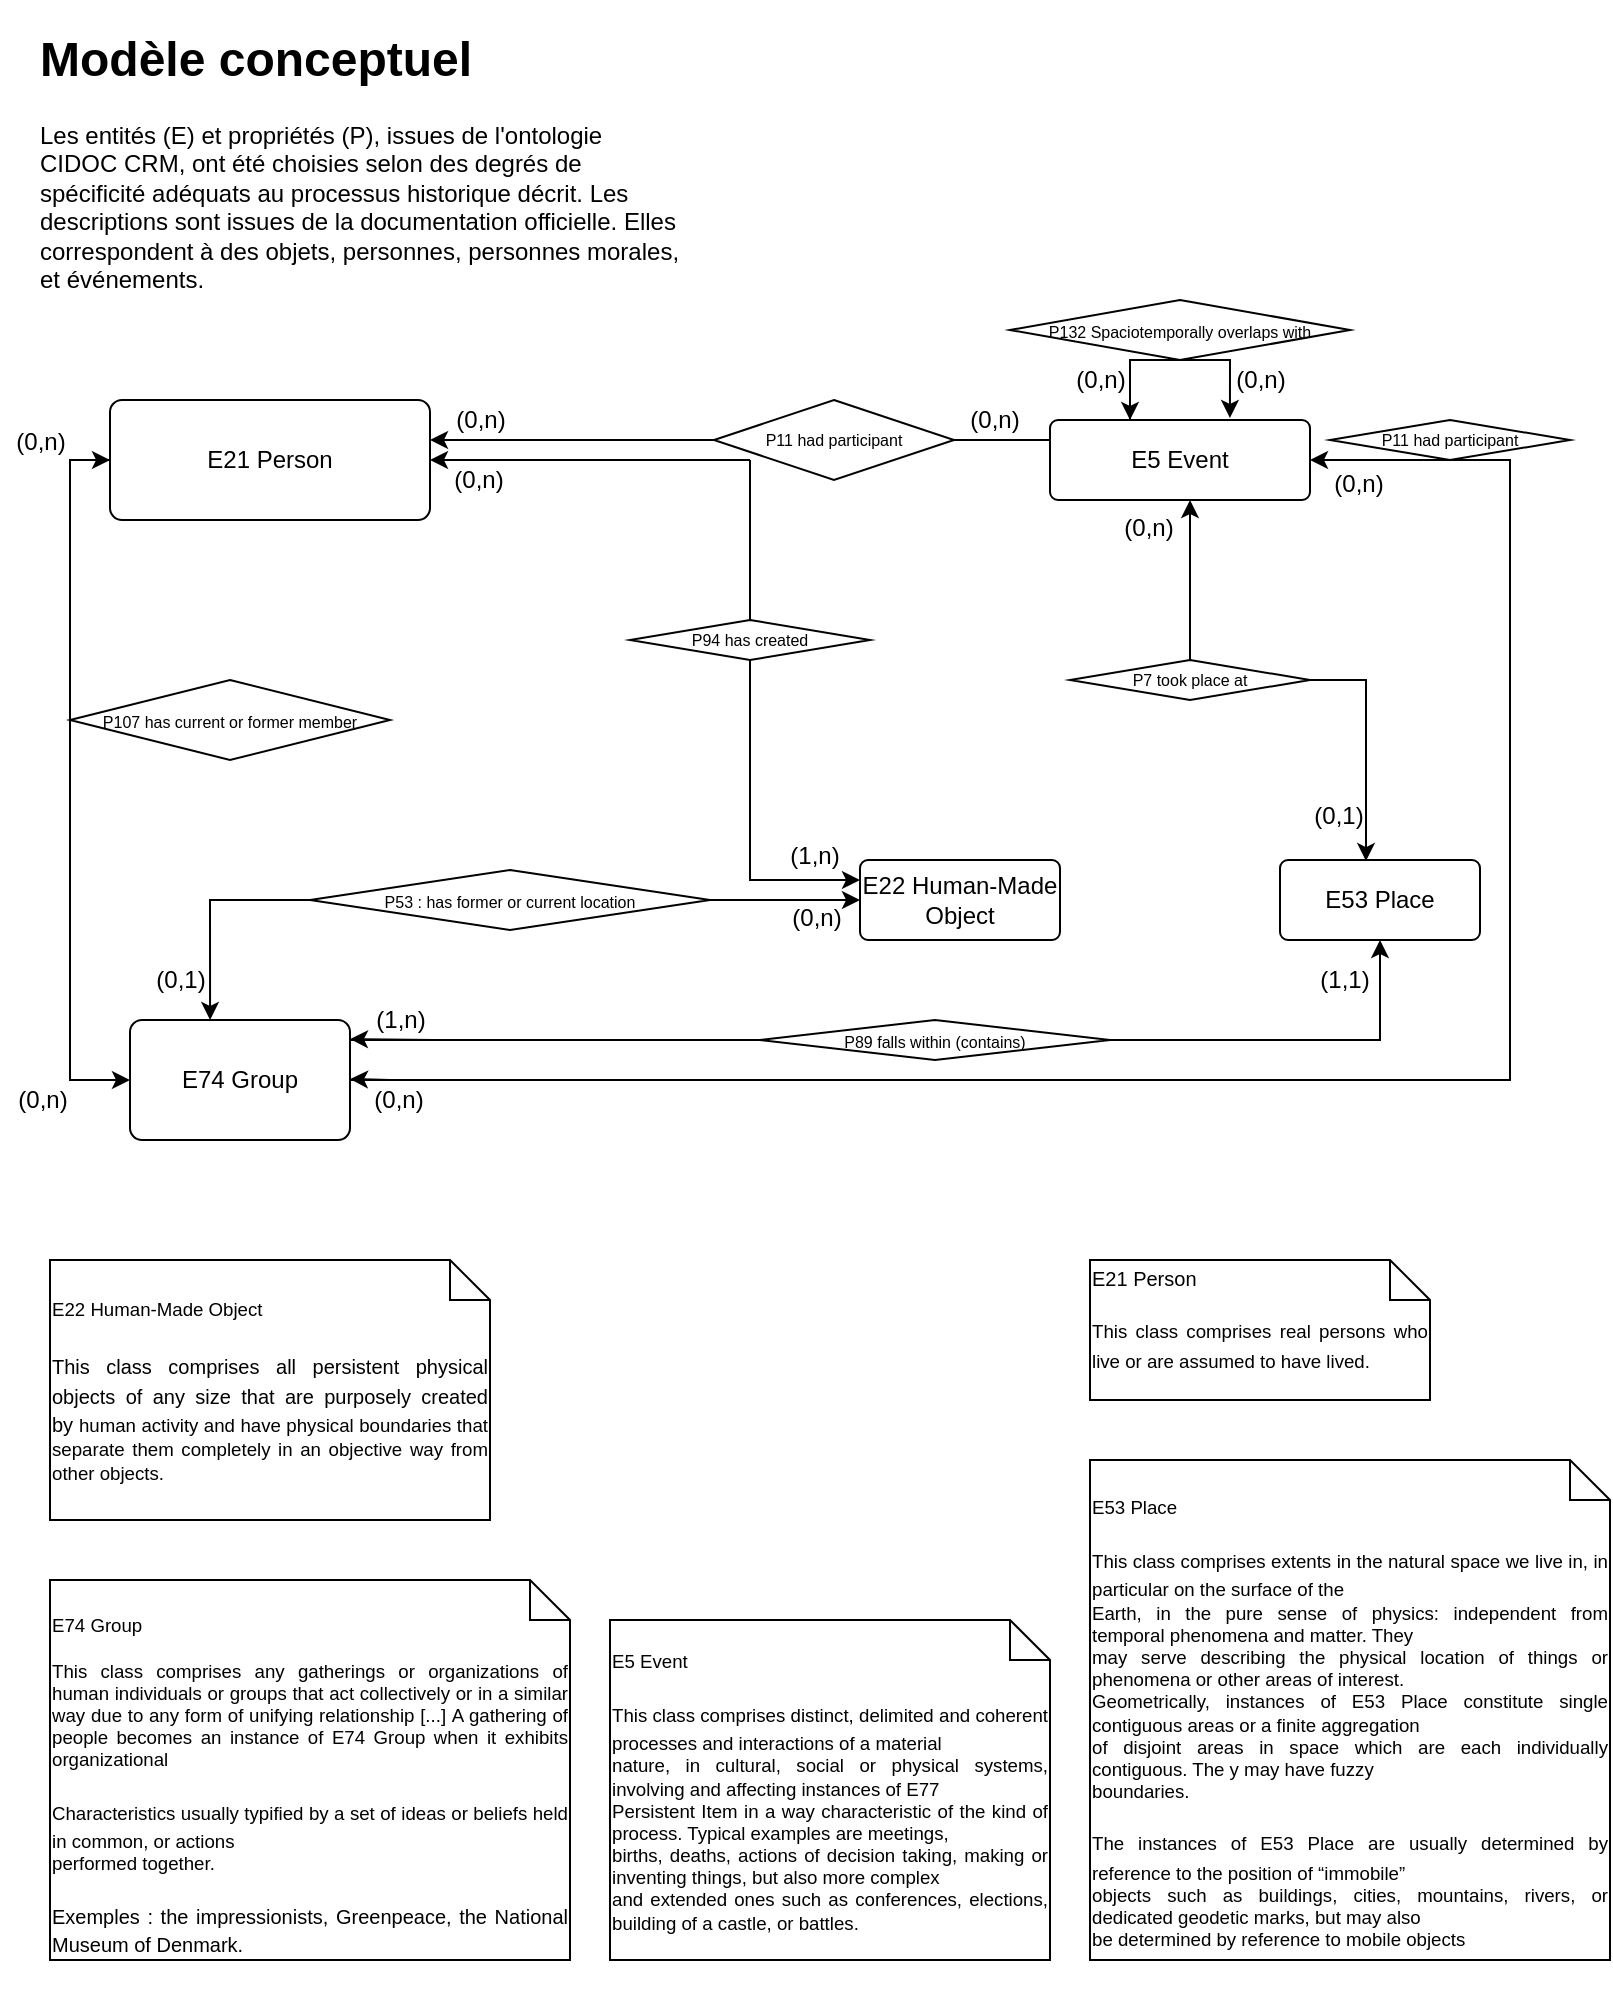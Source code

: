 <mxfile version="18.0.0" type="github">
  <diagram id="R2lEEEUBdFMjLlhIrx00" name="Page-1">
    <mxGraphModel dx="2029" dy="712" grid="1" gridSize="10" guides="1" tooltips="1" connect="1" arrows="1" fold="1" page="1" pageScale="1" pageWidth="850" pageHeight="1100" math="0" shadow="0" extFonts="Permanent Marker^https://fonts.googleapis.com/css?family=Permanent+Marker">
      <root>
        <mxCell id="0" />
        <mxCell id="1" parent="0" />
        <mxCell id="z1EBOcEIEcNwOvusTDca-82" style="edgeStyle=orthogonalEdgeStyle;rounded=0;orthogonalLoop=1;jettySize=auto;html=1;fontFamily=Helvetica;fontSize=8;entryX=0.43;entryY=0.013;entryDx=0;entryDy=0;entryPerimeter=0;startArrow=none;" edge="1" parent="1" source="z1EBOcEIEcNwOvusTDca-81" target="z1EBOcEIEcNwOvusTDca-25">
          <mxGeometry relative="1" as="geometry">
            <mxPoint x="680" y="420" as="targetPoint" />
            <Array as="points">
              <mxPoint x="590" y="340" />
              <mxPoint x="678" y="340" />
            </Array>
          </mxGeometry>
        </mxCell>
        <mxCell id="z1EBOcEIEcNwOvusTDca-83" style="edgeStyle=orthogonalEdgeStyle;rounded=0;orthogonalLoop=1;jettySize=auto;html=1;fontFamily=Helvetica;fontSize=8;exitX=0;exitY=0.25;exitDx=0;exitDy=0;" edge="1" parent="1" source="z1EBOcEIEcNwOvusTDca-19">
          <mxGeometry relative="1" as="geometry">
            <mxPoint x="210" y="220" as="targetPoint" />
            <mxPoint x="510" y="220" as="sourcePoint" />
            <Array as="points">
              <mxPoint x="270" y="220" />
            </Array>
          </mxGeometry>
        </mxCell>
        <mxCell id="z1EBOcEIEcNwOvusTDca-124" style="edgeStyle=orthogonalEdgeStyle;rounded=0;orthogonalLoop=1;jettySize=auto;html=1;fontFamily=Helvetica;fontSize=12;entryX=0.692;entryY=-0.025;entryDx=0;entryDy=0;entryPerimeter=0;" edge="1" parent="1" source="z1EBOcEIEcNwOvusTDca-19" target="z1EBOcEIEcNwOvusTDca-19">
          <mxGeometry relative="1" as="geometry">
            <mxPoint x="610" y="200" as="targetPoint" />
            <Array as="points">
              <mxPoint x="560" y="180" />
              <mxPoint x="610" y="180" />
            </Array>
          </mxGeometry>
        </mxCell>
        <mxCell id="z1EBOcEIEcNwOvusTDca-19" value="E5 Event" style="rounded=1;arcSize=10;whiteSpace=wrap;html=1;align=center;" vertex="1" parent="1">
          <mxGeometry x="520" y="210" width="130" height="40" as="geometry" />
        </mxCell>
        <mxCell id="z1EBOcEIEcNwOvusTDca-20" value="&lt;div data-en-clipboard=&quot;true&quot; data-pm-slice=&quot;1 1 []&quot;&gt;&lt;div title=&quot;Page 62&quot; class=&quot;page&quot;&gt;&lt;div class=&quot;layoutArea&quot;&gt;&lt;div class=&quot;column&quot;&gt;&lt;p style=&quot;text-align: justify;&quot;&gt;&lt;span style=&quot;font-size: 7pt;&quot;&gt;E5 Event&lt;/span&gt;&lt;/p&gt;&lt;p&gt;&lt;/p&gt;&lt;div style=&quot;text-align: justify;&quot;&gt;&lt;span style=&quot;font-size: 7pt; background-color: initial;&quot;&gt;This class comprises distinct, delimited and coherent processes and interactions of a material&lt;/span&gt;&lt;/div&gt;&lt;span style=&quot;font-size: 7pt;&quot;&gt;&lt;div style=&quot;text-align: justify;&quot;&gt;&lt;span style=&quot;font-size: 7pt; background-color: initial;&quot;&gt;nature, in cultural, social or physical systems, involving and affecting instances of E77&lt;/span&gt;&lt;/div&gt;&lt;div style=&quot;text-align: justify;&quot;&gt;&lt;span style=&quot;font-size: 7pt; background-color: initial;&quot;&gt;Persistent Item in a way characteristic of the kind of process. Typical examples are meetings,&lt;/span&gt;&lt;/div&gt;&lt;div style=&quot;text-align: justify;&quot;&gt;&lt;span style=&quot;font-size: 7pt; background-color: initial;&quot;&gt;births, deaths, actions of decision taking, making or inventing things, but also more complex&lt;/span&gt;&lt;/div&gt;&lt;div style=&quot;text-align: justify;&quot;&gt;&lt;span style=&quot;font-size: 7pt; background-color: initial;&quot;&gt;and extended ones such as conferences, elections, building of a castle, or battles.&lt;/span&gt;&lt;/div&gt;&lt;/span&gt;&lt;p&gt;&lt;/p&gt;&lt;/div&gt;&lt;/div&gt;		&lt;/div&gt;&lt;/div&gt;" style="shape=note;size=20;whiteSpace=wrap;html=1;" vertex="1" parent="1">
          <mxGeometry x="300" y="810" width="220" height="170" as="geometry" />
        </mxCell>
        <mxCell id="z1EBOcEIEcNwOvusTDca-25" value="&lt;div data-en-clipboard=&quot;true&quot; data-pm-slice=&quot;1 1 []&quot;&gt;&lt;/div&gt;E53 Place" style="rounded=1;arcSize=10;whiteSpace=wrap;html=1;align=center;" vertex="1" parent="1">
          <mxGeometry x="635" y="430" width="100" height="40" as="geometry" />
        </mxCell>
        <mxCell id="z1EBOcEIEcNwOvusTDca-26" value="&lt;div data-en-clipboard=&quot;true&quot; data-pm-slice=&quot;1 1 []&quot;&gt;&lt;div data-en-clipboard=&quot;true&quot; data-pm-slice=&quot;1 1 []&quot;&gt;&lt;div style=&quot;text-align: justify;&quot;&gt;&lt;br&gt;&lt;/div&gt;&lt;div title=&quot;Page 88&quot; class=&quot;page&quot;&gt;&lt;div class=&quot;layoutArea&quot;&gt;&lt;div class=&quot;column&quot;&gt;&lt;p style=&quot;text-align: justify;&quot;&gt;&lt;span style=&quot;font-size: 7pt;&quot;&gt;E53 Place&lt;/span&gt;&lt;/p&gt;&lt;p&gt;&lt;/p&gt;&lt;div style=&quot;text-align: justify;&quot;&gt;&lt;span style=&quot;font-size: 7pt; background-color: initial;&quot;&gt;This class comprises extents in the natural space we live in, in particular on the surface of the&lt;/span&gt;&lt;/div&gt;&lt;span style=&quot;font-size: 7pt;&quot;&gt;&lt;div style=&quot;text-align: justify;&quot;&gt;&lt;span style=&quot;background-color: initial; font-size: 7pt;&quot;&gt;E&lt;/span&gt;&lt;span style=&quot;background-color: initial; font-size: 7pt;&quot;&gt;arth, in the pure sense of physics: independent from temporal phenomena and matter. They&lt;/span&gt;&lt;/div&gt;&lt;/span&gt;&lt;span style=&quot;font-size: 7pt;&quot;&gt;&lt;div style=&quot;text-align: justify;&quot;&gt;&lt;span style=&quot;font-size: 7pt; background-color: initial;&quot;&gt;may serve describing the physical location of things or phenomena or other areas of interest.&lt;/span&gt;&lt;/div&gt;&lt;div style=&quot;text-align: justify;&quot;&gt;&lt;span style=&quot;font-size: 7pt; background-color: initial;&quot;&gt;Geometrically, instances of E53 Place constitute single contiguous areas or a finite aggregation&lt;/span&gt;&lt;/div&gt;&lt;div style=&quot;text-align: justify;&quot;&gt;&lt;span style=&quot;font-size: 7pt; background-color: initial;&quot;&gt;of disjoint areas in space which are each individually contiguous. The y may have fuzzy&lt;/span&gt;&lt;/div&gt;&lt;div style=&quot;text-align: justify;&quot;&gt;&lt;span style=&quot;font-size: 7pt; background-color: initial;&quot;&gt;boundaries.&lt;/span&gt;&lt;/div&gt;&lt;/span&gt;&lt;p&gt;&lt;/p&gt;					&lt;p&gt;&lt;/p&gt;&lt;div style=&quot;text-align: justify;&quot;&gt;&lt;span style=&quot;font-size: 7pt; background-color: initial;&quot;&gt;The instances of E53 Place are usually determined by reference to the position of “immobile”&lt;/span&gt;&lt;/div&gt;&lt;span style=&quot;font-size: 7pt;&quot;&gt;&lt;div style=&quot;text-align: justify;&quot;&gt;&lt;span style=&quot;font-size: 7pt; background-color: initial;&quot;&gt;objects such as buildings, cities, mountains, rivers, or dedicated geodetic marks, but may also&lt;/span&gt;&lt;/div&gt;&lt;div style=&quot;text-align: justify;&quot;&gt;&lt;span style=&quot;font-size: 7pt; background-color: initial;&quot;&gt;be determined by reference to mobile objects&lt;/span&gt;&lt;/div&gt;&lt;/span&gt;&lt;/div&gt;			&lt;/div&gt;&lt;div style=&quot;text-align: justify;&quot;&gt;&lt;br&gt;&lt;/div&gt;		&lt;/div&gt;&lt;/div&gt;&lt;/div&gt;" style="shape=note;size=20;whiteSpace=wrap;html=1;" vertex="1" parent="1">
          <mxGeometry x="540" y="730" width="260" height="250" as="geometry" />
        </mxCell>
        <mxCell id="z1EBOcEIEcNwOvusTDca-84" style="edgeStyle=orthogonalEdgeStyle;rounded=0;orthogonalLoop=1;jettySize=auto;html=1;fontFamily=Helvetica;fontSize=8;entryX=0;entryY=0.5;entryDx=0;entryDy=0;" edge="1" parent="1" source="z1EBOcEIEcNwOvusTDca-27" target="z1EBOcEIEcNwOvusTDca-68">
          <mxGeometry relative="1" as="geometry">
            <mxPoint x="30" y="460" as="targetPoint" />
            <Array as="points">
              <mxPoint x="30" y="230" />
              <mxPoint x="30" y="540" />
            </Array>
          </mxGeometry>
        </mxCell>
        <mxCell id="z1EBOcEIEcNwOvusTDca-85" style="edgeStyle=orthogonalEdgeStyle;rounded=0;orthogonalLoop=1;jettySize=auto;html=1;fontFamily=Helvetica;fontSize=8;entryX=0;entryY=0.25;entryDx=0;entryDy=0;startArrow=none;" edge="1" parent="1" target="z1EBOcEIEcNwOvusTDca-71">
          <mxGeometry relative="1" as="geometry">
            <mxPoint x="400" y="450" as="targetPoint" />
            <mxPoint x="370" y="240" as="sourcePoint" />
            <Array as="points">
              <mxPoint x="370" y="230" />
              <mxPoint x="370" y="440" />
            </Array>
          </mxGeometry>
        </mxCell>
        <mxCell id="z1EBOcEIEcNwOvusTDca-27" value="&lt;div data-en-clipboard=&quot;true&quot; data-pm-slice=&quot;1 1 []&quot;&gt;E21 Person&lt;/div&gt;" style="rounded=1;arcSize=10;whiteSpace=wrap;html=1;align=center;" vertex="1" parent="1">
          <mxGeometry x="50" y="200" width="160" height="60" as="geometry" />
        </mxCell>
        <mxCell id="z1EBOcEIEcNwOvusTDca-28" value="&lt;div data-en-clipboard=&quot;true&quot; data-pm-slice=&quot;1 1 []&quot;&gt;&lt;div title=&quot;Page 75&quot; class=&quot;page&quot;&gt;&lt;div class=&quot;layoutArea&quot;&gt;&lt;div style=&quot;text-align: justify;&quot; class=&quot;column&quot;&gt;&lt;font style=&quot;font-size: 10px;&quot;&gt;E21 Person&lt;/font&gt;&lt;/div&gt;&lt;div class=&quot;column&quot;&gt;					&lt;p style=&quot;text-align: justify;&quot;&gt;&lt;span style=&quot;font-size: 7pt;&quot;&gt;This class comprises real persons who live or are assumed to have lived.&lt;/span&gt;&lt;/p&gt;&lt;/div&gt;&lt;/div&gt;		&lt;/div&gt;&lt;/div&gt;" style="shape=note;size=20;whiteSpace=wrap;html=1;" vertex="1" parent="1">
          <mxGeometry x="540" y="630" width="170" height="70" as="geometry" />
        </mxCell>
        <mxCell id="z1EBOcEIEcNwOvusTDca-64" value="&lt;h1&gt;Modèle conceptuel&lt;/h1&gt;&lt;p&gt;Les entités (E) et propriétés (P), issues de l&#39;ontologie CIDOC CRM, ont été choisies selon des degrés de spécificité adéquats au processus historique décrit. Les descriptions sont issues de la documentation officielle. Elles correspondent à des objets, personnes, personnes morales, et événements.&lt;/p&gt;" style="text;html=1;strokeColor=none;fillColor=none;spacing=5;spacingTop=-20;whiteSpace=wrap;overflow=hidden;rounded=0;" vertex="1" parent="1">
          <mxGeometry x="10" y="10" width="330" height="160" as="geometry" />
        </mxCell>
        <mxCell id="z1EBOcEIEcNwOvusTDca-88" style="edgeStyle=orthogonalEdgeStyle;rounded=0;orthogonalLoop=1;jettySize=auto;html=1;entryX=0.5;entryY=1;entryDx=0;entryDy=0;fontFamily=Helvetica;fontSize=10;" edge="1" parent="1" source="z1EBOcEIEcNwOvusTDca-68" target="z1EBOcEIEcNwOvusTDca-25">
          <mxGeometry relative="1" as="geometry">
            <Array as="points">
              <mxPoint x="685" y="520" />
            </Array>
          </mxGeometry>
        </mxCell>
        <mxCell id="z1EBOcEIEcNwOvusTDca-92" style="edgeStyle=orthogonalEdgeStyle;rounded=0;orthogonalLoop=1;jettySize=auto;html=1;fontFamily=Helvetica;fontSize=8;entryX=1;entryY=0.5;entryDx=0;entryDy=0;" edge="1" parent="1" source="z1EBOcEIEcNwOvusTDca-68" target="z1EBOcEIEcNwOvusTDca-19">
          <mxGeometry relative="1" as="geometry">
            <mxPoint x="660" y="230" as="targetPoint" />
            <Array as="points">
              <mxPoint x="750" y="540" />
              <mxPoint x="750" y="230" />
            </Array>
          </mxGeometry>
        </mxCell>
        <mxCell id="z1EBOcEIEcNwOvusTDca-68" value="E74 Group" style="rounded=1;arcSize=10;whiteSpace=wrap;html=1;align=center;" vertex="1" parent="1">
          <mxGeometry x="60" y="510" width="110" height="60" as="geometry" />
        </mxCell>
        <mxCell id="z1EBOcEIEcNwOvusTDca-70" value="&lt;div style=&quot;text-align: justify;&quot;&gt;&lt;br&gt;&lt;/div&gt;		&lt;div style=&quot;text-align: justify;&quot;&gt;&lt;br&gt;&lt;/div&gt;	&lt;div style=&quot;text-align: justify;&quot;&gt;&lt;br&gt;&lt;/div&gt;&lt;span style=&quot;font-size: 7pt; background-color: initial;&quot;&gt;&lt;div style=&quot;text-align: justify;&quot;&gt;&lt;span style=&quot;background-color: initial; font-size: 7pt;&quot;&gt;E74 Group&lt;/span&gt;&lt;/div&gt;&lt;div style=&quot;text-align: justify;&quot;&gt;&lt;span style=&quot;background-color: initial; font-size: 7pt;&quot;&gt;&lt;br&gt;&lt;/span&gt;&lt;/div&gt;&lt;div style=&quot;text-align: justify;&quot;&gt;&lt;span style=&quot;background-color: initial; font-size: 7pt;&quot;&gt;This class comprises any gatherings or organizations of human individuals or groups that act&amp;nbsp;&lt;/span&gt;&lt;span style=&quot;background-color: initial; font-size: 7pt;&quot;&gt;collectively or in a similar way due to any form of unifying relationship [...]&amp;nbsp;&lt;/span&gt;&lt;span style=&quot;background-color: initial; font-size: 7pt;&quot;&gt;A gathering of people becomes an instance of E74 Group when it exhibits organizational&lt;/span&gt;&lt;/div&gt;&lt;/span&gt;&lt;div title=&quot;Page 100&quot; class=&quot;page&quot;&gt;&lt;div class=&quot;layoutArea&quot;&gt;&lt;div class=&quot;column&quot;&gt;&lt;div title=&quot;Page 101&quot; class=&quot;page&quot;&gt;&lt;div class=&quot;layoutArea&quot;&gt;&lt;div class=&quot;column&quot;&gt;&lt;p&gt;&lt;/p&gt;&lt;div style=&quot;text-align: justify;&quot;&gt;&lt;span style=&quot;font-size: 7pt; background-color: initial;&quot;&gt;Characteristics usually typified by a set of ideas or beliefs held in common, or actions&lt;/span&gt;&lt;/div&gt;&lt;span style=&quot;font-size: 7pt;&quot;&gt;&lt;div style=&quot;text-align: justify;&quot;&gt;&lt;span style=&quot;font-size: 7pt; background-color: initial;&quot;&gt;performed together.&amp;nbsp;&lt;/span&gt;&lt;/div&gt;&lt;/span&gt;&lt;p&gt;&lt;/p&gt;&lt;p style=&quot;text-align: justify;&quot;&gt;&lt;span style=&quot;font-size: 10px; background-color: initial;&quot;&gt;Exemples : the impressionists, Greenpeace, the National Museum of Denmark.&lt;/span&gt;&lt;/p&gt;&lt;/div&gt;&lt;/div&gt;&lt;/div&gt;&lt;/div&gt;			&lt;/div&gt;&lt;div style=&quot;text-align: justify;&quot;&gt;&lt;br&gt;&lt;/div&gt;		&lt;/div&gt;" style="shape=note;size=20;whiteSpace=wrap;html=1;" vertex="1" parent="1">
          <mxGeometry x="20" y="790" width="260" height="190" as="geometry" />
        </mxCell>
        <mxCell id="z1EBOcEIEcNwOvusTDca-91" style="edgeStyle=orthogonalEdgeStyle;rounded=0;orthogonalLoop=1;jettySize=auto;html=1;entryX=0.364;entryY=0;entryDx=0;entryDy=0;entryPerimeter=0;fontFamily=Helvetica;fontSize=8;startArrow=none;exitX=0;exitY=0.5;exitDx=0;exitDy=0;" edge="1" parent="1" source="z1EBOcEIEcNwOvusTDca-30" target="z1EBOcEIEcNwOvusTDca-68">
          <mxGeometry relative="1" as="geometry" />
        </mxCell>
        <mxCell id="z1EBOcEIEcNwOvusTDca-71" value="E22 Human-Made Object" style="rounded=1;arcSize=10;whiteSpace=wrap;html=1;align=center;" vertex="1" parent="1">
          <mxGeometry x="425" y="430" width="100" height="40" as="geometry" />
        </mxCell>
        <mxCell id="z1EBOcEIEcNwOvusTDca-72" value="&lt;div style=&quot;text-align: justify;&quot;&gt;&lt;span style=&quot;background-color: initial; font-size: 7pt;&quot;&gt;E22 Human-Made Object&lt;/span&gt;&lt;/div&gt;&lt;span style=&quot;background-color: initial;&quot;&gt;&lt;div style=&quot;text-align: justify;&quot;&gt;&lt;font size=&quot;1&quot;&gt;&lt;br&gt;&lt;/font&gt;&lt;/div&gt;&lt;font size=&quot;1&quot;&gt;&lt;div style=&quot;text-align: justify;&quot;&gt;&lt;span style=&quot;background-color: initial; font-size: 12px;&quot;&gt;&lt;font size=&quot;1&quot;&gt;This class comprises all persistent physical objects of any size that are purposely created by&amp;nbsp;&lt;/font&gt;&lt;/span&gt;&lt;span style=&quot;background-color: initial; font-size: 7pt;&quot;&gt;human activity and have physical boundaries that separate them completely in an objective&amp;nbsp;&lt;/span&gt;&lt;span style=&quot;background-color: initial; font-size: 7pt;&quot;&gt;way from other objects.&amp;nbsp;&lt;/span&gt;&lt;/div&gt;&lt;/font&gt;&lt;/span&gt;" style="shape=note;size=20;whiteSpace=wrap;html=1;" vertex="1" parent="1">
          <mxGeometry x="20" y="630" width="220" height="130" as="geometry" />
        </mxCell>
        <mxCell id="z1EBOcEIEcNwOvusTDca-75" value="&lt;font style=&quot;font-size: 8px;&quot;&gt;P11 had participant&lt;/font&gt;" style="shape=rhombus;perimeter=rhombusPerimeter;whiteSpace=wrap;html=1;align=center;fontFamily=Helvetica;fontSize=8;" vertex="1" parent="1">
          <mxGeometry x="352" y="200" width="120" height="40" as="geometry" />
        </mxCell>
        <mxCell id="z1EBOcEIEcNwOvusTDca-89" value="&lt;br&gt;&lt;div title=&quot;Page 101&quot; class=&quot;page&quot;&gt;&lt;div class=&quot;layoutArea&quot;&gt;&lt;div class=&quot;column&quot;&gt;					&lt;p&gt;&lt;font style=&quot;font-size: 8px;&quot;&gt;P107 has current or former member&lt;/font&gt;&lt;/p&gt;&lt;/div&gt;			&lt;/div&gt;&lt;br&gt;		&lt;/div&gt;" style="shape=rhombus;perimeter=rhombusPerimeter;whiteSpace=wrap;html=1;align=center;fontFamily=Helvetica;fontSize=10;" vertex="1" parent="1">
          <mxGeometry x="30" y="340" width="160" height="40" as="geometry" />
        </mxCell>
        <mxCell id="z1EBOcEIEcNwOvusTDca-93" value="&lt;font style=&quot;font-size: 8px;&quot;&gt;P11 had participant&lt;/font&gt;" style="shape=rhombus;perimeter=rhombusPerimeter;whiteSpace=wrap;html=1;align=center;fontFamily=Helvetica;fontSize=8;" vertex="1" parent="1">
          <mxGeometry x="660" y="210" width="120" height="20" as="geometry" />
        </mxCell>
        <mxCell id="z1EBOcEIEcNwOvusTDca-94" value="&lt;span style=&quot;font-size: 8px; background-color: initial;&quot;&gt;P89 falls within (contains)&lt;/span&gt;" style="shape=rhombus;perimeter=rhombusPerimeter;whiteSpace=wrap;html=1;align=center;fontFamily=Helvetica;fontSize=10;" vertex="1" parent="1">
          <mxGeometry x="375" y="510" width="175" height="20" as="geometry" />
        </mxCell>
        <mxCell id="z1EBOcEIEcNwOvusTDca-102" value="" style="endArrow=classic;html=1;rounded=0;fontFamily=Helvetica;fontSize=8;" edge="1" parent="1">
          <mxGeometry width="50" height="50" relative="1" as="geometry">
            <mxPoint x="30" y="230" as="sourcePoint" />
            <mxPoint x="50" y="230" as="targetPoint" />
          </mxGeometry>
        </mxCell>
        <mxCell id="z1EBOcEIEcNwOvusTDca-103" value="" style="endArrow=classic;html=1;rounded=0;fontFamily=Helvetica;fontSize=8;exitX=1;exitY=0.5;exitDx=0;exitDy=0;" edge="1" parent="1" source="z1EBOcEIEcNwOvusTDca-30">
          <mxGeometry width="50" height="50" relative="1" as="geometry">
            <mxPoint x="375" y="450" as="sourcePoint" />
            <mxPoint x="425" y="450" as="targetPoint" />
          </mxGeometry>
        </mxCell>
        <mxCell id="z1EBOcEIEcNwOvusTDca-104" value="" style="endArrow=classic;html=1;rounded=0;fontFamily=Helvetica;fontSize=8;exitX=0.975;exitY=0.55;exitDx=0;exitDy=0;exitPerimeter=0;" edge="1" parent="1">
          <mxGeometry width="50" height="50" relative="1" as="geometry">
            <mxPoint x="212" y="520" as="sourcePoint" />
            <mxPoint x="170" y="519.5" as="targetPoint" />
          </mxGeometry>
        </mxCell>
        <mxCell id="z1EBOcEIEcNwOvusTDca-105" value="" style="endArrow=classic;html=1;rounded=0;fontFamily=Helvetica;fontSize=8;" edge="1" parent="1">
          <mxGeometry width="50" height="50" relative="1" as="geometry">
            <mxPoint x="190" y="540" as="sourcePoint" />
            <mxPoint x="170" y="539.5" as="targetPoint" />
          </mxGeometry>
        </mxCell>
        <mxCell id="z1EBOcEIEcNwOvusTDca-106" value="" style="endArrow=classic;html=1;rounded=0;fontFamily=Helvetica;fontSize=8;" edge="1" parent="1">
          <mxGeometry width="50" height="50" relative="1" as="geometry">
            <mxPoint x="590" y="330" as="sourcePoint" />
            <mxPoint x="590" y="250" as="targetPoint" />
          </mxGeometry>
        </mxCell>
        <mxCell id="z1EBOcEIEcNwOvusTDca-107" value="&lt;font style=&quot;font-size: 12px;&quot;&gt;(0,n)&lt;/font&gt;" style="text;html=1;align=center;verticalAlign=middle;resizable=0;points=[];autosize=1;strokeColor=none;fillColor=none;fontSize=8;fontFamily=Helvetica;" vertex="1" parent="1">
          <mxGeometry x="215" y="200" width="40" height="20" as="geometry" />
        </mxCell>
        <mxCell id="z1EBOcEIEcNwOvusTDca-108" value="&lt;span style=&quot;font-size: 12px;&quot;&gt;(0,n)&lt;/span&gt;" style="text;html=1;align=center;verticalAlign=middle;resizable=0;points=[];autosize=1;strokeColor=none;fillColor=none;fontSize=8;fontFamily=Helvetica;" vertex="1" parent="1">
          <mxGeometry x="-4" y="540" width="40" height="20" as="geometry" />
        </mxCell>
        <mxCell id="z1EBOcEIEcNwOvusTDca-109" value="&lt;span style=&quot;font-size: 12px;&quot;&gt;(0,n)&lt;/span&gt;" style="text;html=1;align=center;verticalAlign=middle;resizable=0;points=[];autosize=1;strokeColor=none;fillColor=none;fontSize=8;fontFamily=Helvetica;" vertex="1" parent="1">
          <mxGeometry x="654" y="232" width="40" height="20" as="geometry" />
        </mxCell>
        <mxCell id="z1EBOcEIEcNwOvusTDca-110" value="&lt;span style=&quot;font-size: 12px;&quot;&gt;(0,n)&lt;/span&gt;" style="text;html=1;align=center;verticalAlign=middle;resizable=0;points=[];autosize=1;strokeColor=none;fillColor=none;fontSize=8;fontFamily=Helvetica;" vertex="1" parent="1">
          <mxGeometry x="-5" y="211" width="40" height="20" as="geometry" />
        </mxCell>
        <mxCell id="z1EBOcEIEcNwOvusTDca-111" value="&lt;span style=&quot;font-size: 12px;&quot;&gt;(0,n)&lt;/span&gt;" style="text;html=1;align=center;verticalAlign=middle;resizable=0;points=[];autosize=1;strokeColor=none;fillColor=none;fontSize=8;fontFamily=Helvetica;" vertex="1" parent="1">
          <mxGeometry x="214" y="230" width="40" height="20" as="geometry" />
        </mxCell>
        <mxCell id="z1EBOcEIEcNwOvusTDca-112" value="&lt;span style=&quot;font-size: 12px;&quot;&gt;(1,n)&lt;/span&gt;" style="text;html=1;align=center;verticalAlign=middle;resizable=0;points=[];autosize=1;strokeColor=none;fillColor=none;fontSize=8;fontFamily=Helvetica;" vertex="1" parent="1">
          <mxGeometry x="382" y="418" width="40" height="20" as="geometry" />
        </mxCell>
        <mxCell id="z1EBOcEIEcNwOvusTDca-114" value="&lt;span style=&quot;font-size: 12px;&quot;&gt;(1,n)&lt;/span&gt;" style="text;html=1;align=center;verticalAlign=middle;resizable=0;points=[];autosize=1;strokeColor=none;fillColor=none;fontSize=8;fontFamily=Helvetica;" vertex="1" parent="1">
          <mxGeometry x="175" y="500" width="40" height="20" as="geometry" />
        </mxCell>
        <mxCell id="z1EBOcEIEcNwOvusTDca-115" value="&lt;span style=&quot;font-size: 12px;&quot;&gt;(0,n)&lt;/span&gt;" style="text;html=1;align=center;verticalAlign=middle;resizable=0;points=[];autosize=1;strokeColor=none;fillColor=none;fontSize=8;fontFamily=Helvetica;" vertex="1" parent="1">
          <mxGeometry x="174" y="540" width="40" height="20" as="geometry" />
        </mxCell>
        <mxCell id="z1EBOcEIEcNwOvusTDca-116" value="&lt;span style=&quot;font-size: 12px;&quot;&gt;(0,n)&lt;/span&gt;" style="text;html=1;align=center;verticalAlign=middle;resizable=0;points=[];autosize=1;strokeColor=none;fillColor=none;fontSize=8;fontFamily=Helvetica;" vertex="1" parent="1">
          <mxGeometry x="472" y="200" width="40" height="20" as="geometry" />
        </mxCell>
        <mxCell id="z1EBOcEIEcNwOvusTDca-117" value="(1,1)" style="text;html=1;align=center;verticalAlign=middle;resizable=0;points=[];autosize=1;strokeColor=none;fillColor=none;fontSize=12;fontFamily=Helvetica;" vertex="1" parent="1">
          <mxGeometry x="647" y="480" width="40" height="20" as="geometry" />
        </mxCell>
        <mxCell id="z1EBOcEIEcNwOvusTDca-118" value="&lt;span style=&quot;font-size: 12px;&quot;&gt;(0,n)&lt;/span&gt;" style="text;html=1;align=center;verticalAlign=middle;resizable=0;points=[];autosize=1;strokeColor=none;fillColor=none;fontSize=8;fontFamily=Helvetica;" vertex="1" parent="1">
          <mxGeometry x="549" y="254" width="40" height="20" as="geometry" />
        </mxCell>
        <mxCell id="z1EBOcEIEcNwOvusTDca-119" value="(0,1)" style="text;html=1;align=center;verticalAlign=middle;resizable=0;points=[];autosize=1;strokeColor=none;fillColor=none;fontSize=12;fontFamily=Helvetica;" vertex="1" parent="1">
          <mxGeometry x="644" y="398" width="40" height="20" as="geometry" />
        </mxCell>
        <mxCell id="z1EBOcEIEcNwOvusTDca-120" value="&lt;span style=&quot;font-size: 12px;&quot;&gt;(0,n)&lt;/span&gt;" style="text;html=1;align=center;verticalAlign=middle;resizable=0;points=[];autosize=1;strokeColor=none;fillColor=none;fontSize=8;fontFamily=Helvetica;" vertex="1" parent="1">
          <mxGeometry x="383" y="449" width="40" height="20" as="geometry" />
        </mxCell>
        <mxCell id="z1EBOcEIEcNwOvusTDca-121" value="&lt;span style=&quot;font-size: 12px;&quot;&gt;(0,1)&lt;/span&gt;" style="text;html=1;align=center;verticalAlign=middle;resizable=0;points=[];autosize=1;strokeColor=none;fillColor=none;fontSize=8;fontFamily=Helvetica;" vertex="1" parent="1">
          <mxGeometry x="65" y="480" width="40" height="20" as="geometry" />
        </mxCell>
        <mxCell id="z1EBOcEIEcNwOvusTDca-125" value="" style="endArrow=classic;html=1;rounded=0;fontFamily=Helvetica;fontSize=12;" edge="1" parent="1">
          <mxGeometry width="50" height="50" relative="1" as="geometry">
            <mxPoint x="560" y="180" as="sourcePoint" />
            <mxPoint x="560" y="210" as="targetPoint" />
          </mxGeometry>
        </mxCell>
        <mxCell id="z1EBOcEIEcNwOvusTDca-126" value="&lt;font style=&quot;font-size: 8px;&quot;&gt;P132 Spaciotemporally overlaps with&lt;/font&gt;" style="shape=rhombus;perimeter=rhombusPerimeter;whiteSpace=wrap;html=1;align=center;fontFamily=Helvetica;fontSize=12;" vertex="1" parent="1">
          <mxGeometry x="500" y="150" width="170" height="30" as="geometry" />
        </mxCell>
        <mxCell id="z1EBOcEIEcNwOvusTDca-130" value="&lt;span style=&quot;font-size: 12px;&quot;&gt;(0,n)&lt;/span&gt;" style="text;html=1;align=center;verticalAlign=middle;resizable=0;points=[];autosize=1;strokeColor=none;fillColor=none;fontSize=8;fontFamily=Helvetica;" vertex="1" parent="1">
          <mxGeometry x="525" y="180" width="40" height="20" as="geometry" />
        </mxCell>
        <mxCell id="z1EBOcEIEcNwOvusTDca-131" value="&lt;span style=&quot;font-size: 12px;&quot;&gt;(0,n)&lt;/span&gt;" style="text;html=1;align=center;verticalAlign=middle;resizable=0;points=[];autosize=1;strokeColor=none;fillColor=none;fontSize=8;fontFamily=Helvetica;" vertex="1" parent="1">
          <mxGeometry x="605" y="180" width="40" height="20" as="geometry" />
        </mxCell>
        <mxCell id="z1EBOcEIEcNwOvusTDca-81" value="P7 took place at" style="shape=rhombus;perimeter=rhombusPerimeter;whiteSpace=wrap;html=1;align=center;fontFamily=Helvetica;fontSize=8;" vertex="1" parent="1">
          <mxGeometry x="530" y="330" width="120" height="20" as="geometry" />
        </mxCell>
        <mxCell id="z1EBOcEIEcNwOvusTDca-86" value="P94 has created" style="shape=rhombus;perimeter=rhombusPerimeter;whiteSpace=wrap;html=1;align=center;fontFamily=Helvetica;fontSize=8;" vertex="1" parent="1">
          <mxGeometry x="310" y="310" width="120" height="20" as="geometry" />
        </mxCell>
        <mxCell id="z1EBOcEIEcNwOvusTDca-141" value="" style="endArrow=classic;html=1;rounded=0;fontFamily=Helvetica;fontSize=8;" edge="1" parent="1">
          <mxGeometry width="50" height="50" relative="1" as="geometry">
            <mxPoint x="370" y="230" as="sourcePoint" />
            <mxPoint x="210" y="230" as="targetPoint" />
          </mxGeometry>
        </mxCell>
        <mxCell id="z1EBOcEIEcNwOvusTDca-30" value="&lt;div data-en-clipboard=&quot;true&quot; data-pm-slice=&quot;1 1 []&quot;&gt;&lt;div data-en-clipboard=&quot;true&quot; data-pm-slice=&quot;1 1 []&quot;&gt;&lt;font style=&quot;font-size: 8px;&quot;&gt;P53 : has former or current location&lt;/font&gt;&lt;/div&gt;&lt;/div&gt;" style="shape=rhombus;perimeter=rhombusPerimeter;whiteSpace=wrap;html=1;align=center;" vertex="1" parent="1">
          <mxGeometry x="150" y="435" width="200" height="30" as="geometry" />
        </mxCell>
      </root>
    </mxGraphModel>
  </diagram>
</mxfile>

